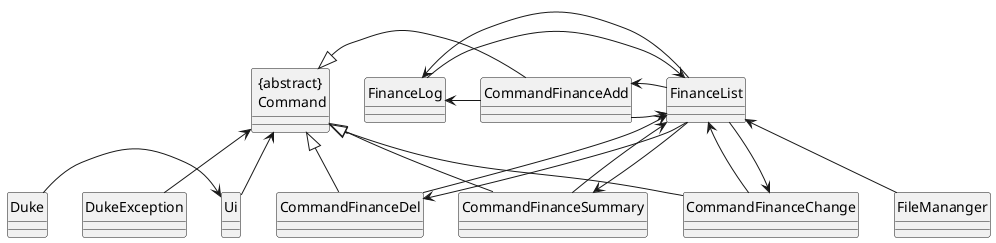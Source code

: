 @startuml
hide circle
class "{abstract}\n Command"
class CommandFinanceAdd{
}
class CommandFinanceDel{
}
class CommandFinanceSummary {
}
class FinanceList{
}
class FinanceLog {
}
"{abstract}\n Command" <|-right-CommandFinanceAdd
"{abstract}\n Command" <|-up-CommandFinanceDel
"{abstract}\n Command" <|-down-CommandFinanceSummary
"{abstract}\n Command" <|-down-CommandFinanceChange
FinanceList <-left-FinanceLog
FinanceLog <--FinanceList
FinanceList <-right-CommandFinanceAdd
CommandFinanceAdd <-- FinanceList
FinanceList <-right- CommandFinanceDel
CommandFinanceDel <-- FinanceList
FinanceList <--CommandFinanceSummary
CommandFinanceSummary <-- FinanceList
FinanceLog <-right- CommandFinanceAdd
FinanceList <--CommandFinanceChange
CommandFinanceChange <-- FinanceList
class Ui
class FileMananger
FinanceList <-- FileMananger
"{abstract}\n Command" <-- Ui
class Duke
Ui <-left- Duke
class DukeException
"{abstract}\n Command" <-down- DukeException

@enduml